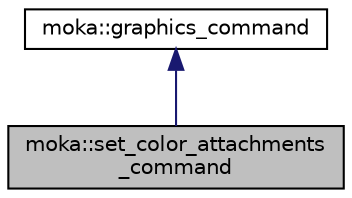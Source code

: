 digraph "moka::set_color_attachments_command"
{
 // LATEX_PDF_SIZE
  edge [fontname="Helvetica",fontsize="10",labelfontname="Helvetica",labelfontsize="10"];
  node [fontname="Helvetica",fontsize="10",shape=record];
  Node2 [label="moka::set_color_attachments\l_command",height=0.2,width=0.4,color="black", fillcolor="grey75", style="filled", fontcolor="black",tooltip=" "];
  Node3 -> Node2 [dir="back",color="midnightblue",fontsize="10",style="solid",fontname="Helvetica"];
  Node3 [label="moka::graphics_command",height=0.2,width=0.4,color="black", fillcolor="white", style="filled",URL="$classmoka_1_1graphics__command.html",tooltip="Base type for graphics commands."];
}
